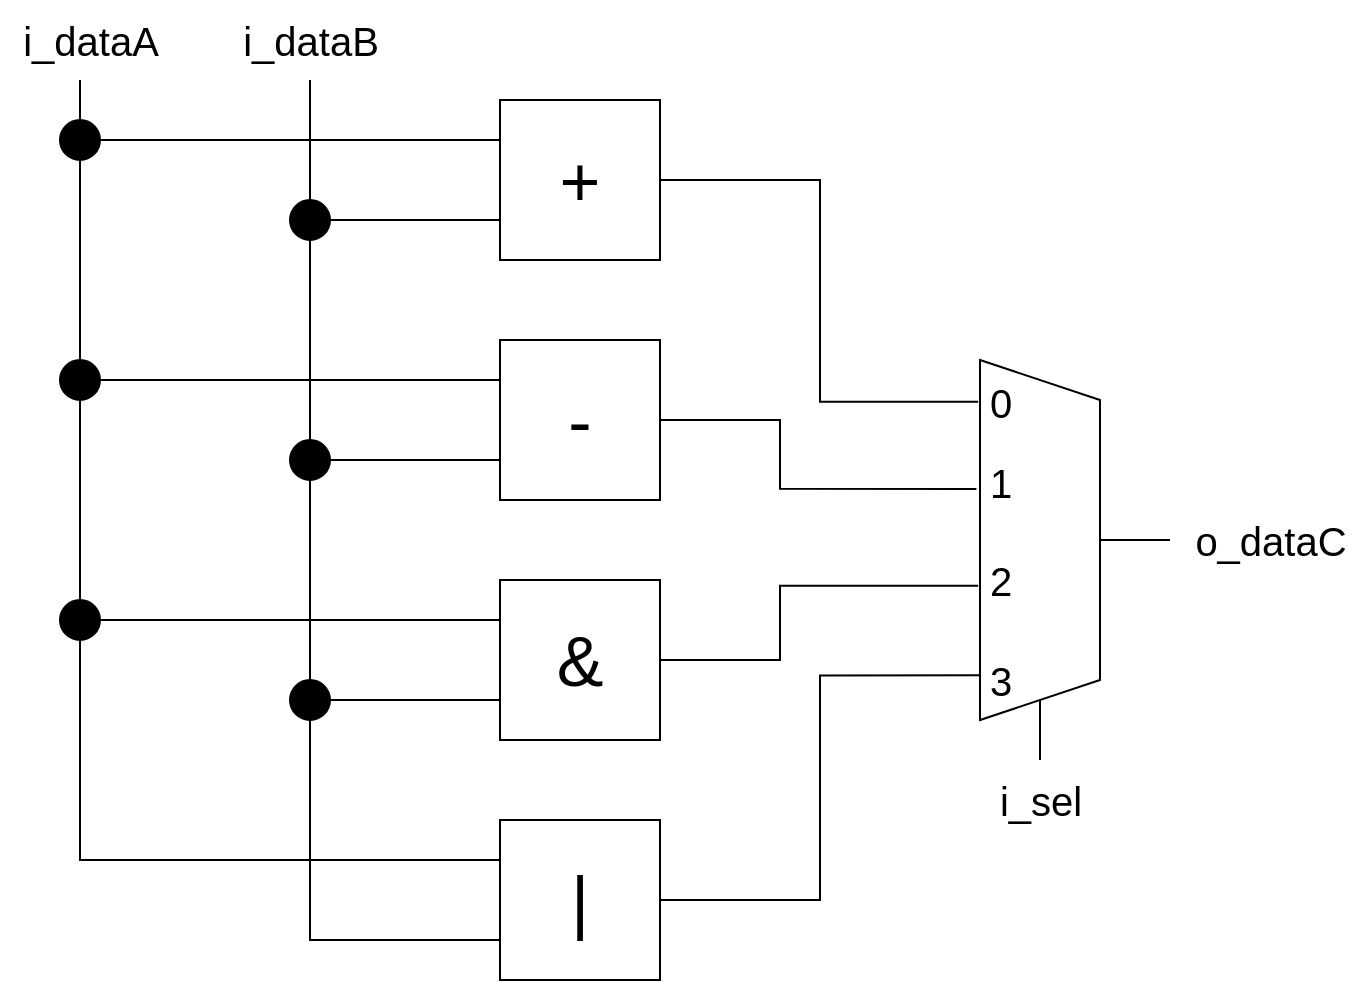 <mxfile version="24.7.13">
  <diagram name="Page-1" id="iiia3BqDlDAQJF63lJh2">
    <mxGraphModel grid="1" page="1" gridSize="10" guides="1" tooltips="1" connect="1" arrows="1" fold="1" pageScale="1" pageWidth="850" pageHeight="1100" math="0" shadow="0">
      <root>
        <mxCell id="0" />
        <mxCell id="1" parent="0" />
        <mxCell id="NFtHdEqOim7bErwQlUJg-1" value="&lt;font style=&quot;font-size: 35px;&quot;&gt;+&lt;/font&gt;" style="whiteSpace=wrap;html=1;aspect=fixed;" vertex="1" parent="1">
          <mxGeometry x="380" y="230" width="80" height="80" as="geometry" />
        </mxCell>
        <mxCell id="NFtHdEqOim7bErwQlUJg-2" value="&lt;font style=&quot;font-size: 35px;&quot;&gt;-&lt;/font&gt;" style="whiteSpace=wrap;html=1;aspect=fixed;" vertex="1" parent="1">
          <mxGeometry x="380" y="350" width="80" height="80" as="geometry" />
        </mxCell>
        <mxCell id="NFtHdEqOim7bErwQlUJg-3" value="&lt;font style=&quot;font-size: 35px;&quot;&gt;&amp;amp;&lt;/font&gt;" style="whiteSpace=wrap;html=1;aspect=fixed;" vertex="1" parent="1">
          <mxGeometry x="380" y="470" width="80" height="80" as="geometry" />
        </mxCell>
        <mxCell id="NFtHdEqOim7bErwQlUJg-4" value="&lt;font style=&quot;font-size: 35px;&quot;&gt;|&lt;/font&gt;" style="whiteSpace=wrap;html=1;aspect=fixed;" vertex="1" parent="1">
          <mxGeometry x="380" y="590" width="80" height="80" as="geometry" />
        </mxCell>
        <mxCell id="NFtHdEqOim7bErwQlUJg-12" style="edgeStyle=orthogonalEdgeStyle;rounded=0;orthogonalLoop=1;jettySize=auto;html=1;entryX=0;entryY=0.25;entryDx=0;entryDy=0;endArrow=none;endFill=0;" edge="1" parent="1" source="NFtHdEqOim7bErwQlUJg-6" target="NFtHdEqOim7bErwQlUJg-1">
          <mxGeometry relative="1" as="geometry">
            <Array as="points">
              <mxPoint x="170" y="250" />
            </Array>
          </mxGeometry>
        </mxCell>
        <mxCell id="NFtHdEqOim7bErwQlUJg-13" style="edgeStyle=orthogonalEdgeStyle;rounded=0;orthogonalLoop=1;jettySize=auto;html=1;entryX=0;entryY=0.25;entryDx=0;entryDy=0;endArrow=none;endFill=0;" edge="1" parent="1" source="NFtHdEqOim7bErwQlUJg-6" target="NFtHdEqOim7bErwQlUJg-2">
          <mxGeometry relative="1" as="geometry">
            <Array as="points">
              <mxPoint x="170" y="370" />
            </Array>
          </mxGeometry>
        </mxCell>
        <mxCell id="NFtHdEqOim7bErwQlUJg-14" style="edgeStyle=orthogonalEdgeStyle;rounded=0;orthogonalLoop=1;jettySize=auto;html=1;entryX=0;entryY=0.25;entryDx=0;entryDy=0;endArrow=none;endFill=0;" edge="1" parent="1" source="NFtHdEqOim7bErwQlUJg-6" target="NFtHdEqOim7bErwQlUJg-3">
          <mxGeometry relative="1" as="geometry">
            <Array as="points">
              <mxPoint x="170" y="490" />
            </Array>
          </mxGeometry>
        </mxCell>
        <mxCell id="NFtHdEqOim7bErwQlUJg-15" style="edgeStyle=orthogonalEdgeStyle;rounded=0;orthogonalLoop=1;jettySize=auto;html=1;entryX=0;entryY=0.25;entryDx=0;entryDy=0;endArrow=none;endFill=0;" edge="1" parent="1" source="NFtHdEqOim7bErwQlUJg-6" target="NFtHdEqOim7bErwQlUJg-4">
          <mxGeometry relative="1" as="geometry">
            <Array as="points">
              <mxPoint x="170" y="610" />
            </Array>
          </mxGeometry>
        </mxCell>
        <mxCell id="NFtHdEqOim7bErwQlUJg-6" value="&lt;font style=&quot;font-size: 20px;&quot;&gt;i_dataA&lt;/font&gt;" style="text;html=1;align=center;verticalAlign=middle;resizable=0;points=[];autosize=1;strokeColor=none;fillColor=none;" vertex="1" parent="1">
          <mxGeometry x="130" y="180" width="90" height="40" as="geometry" />
        </mxCell>
        <mxCell id="NFtHdEqOim7bErwQlUJg-8" style="edgeStyle=orthogonalEdgeStyle;rounded=0;orthogonalLoop=1;jettySize=auto;html=1;entryX=0;entryY=0.75;entryDx=0;entryDy=0;endArrow=none;endFill=0;" edge="1" parent="1" source="NFtHdEqOim7bErwQlUJg-7" target="NFtHdEqOim7bErwQlUJg-1">
          <mxGeometry relative="1" as="geometry">
            <Array as="points">
              <mxPoint x="285" y="290" />
            </Array>
          </mxGeometry>
        </mxCell>
        <mxCell id="NFtHdEqOim7bErwQlUJg-9" style="edgeStyle=orthogonalEdgeStyle;rounded=0;orthogonalLoop=1;jettySize=auto;html=1;entryX=0;entryY=0.75;entryDx=0;entryDy=0;endArrow=none;endFill=0;" edge="1" parent="1" source="NFtHdEqOim7bErwQlUJg-7" target="NFtHdEqOim7bErwQlUJg-2">
          <mxGeometry relative="1" as="geometry">
            <Array as="points">
              <mxPoint x="285" y="410" />
            </Array>
          </mxGeometry>
        </mxCell>
        <mxCell id="NFtHdEqOim7bErwQlUJg-10" style="edgeStyle=orthogonalEdgeStyle;rounded=0;orthogonalLoop=1;jettySize=auto;html=1;entryX=0;entryY=0.75;entryDx=0;entryDy=0;endArrow=none;endFill=0;" edge="1" parent="1" source="NFtHdEqOim7bErwQlUJg-7" target="NFtHdEqOim7bErwQlUJg-3">
          <mxGeometry relative="1" as="geometry">
            <Array as="points">
              <mxPoint x="285" y="530" />
            </Array>
          </mxGeometry>
        </mxCell>
        <mxCell id="NFtHdEqOim7bErwQlUJg-11" style="edgeStyle=orthogonalEdgeStyle;rounded=0;orthogonalLoop=1;jettySize=auto;html=1;entryX=0;entryY=0.75;entryDx=0;entryDy=0;endArrow=none;endFill=0;" edge="1" parent="1" source="NFtHdEqOim7bErwQlUJg-7" target="NFtHdEqOim7bErwQlUJg-4">
          <mxGeometry relative="1" as="geometry">
            <Array as="points">
              <mxPoint x="285" y="650" />
            </Array>
          </mxGeometry>
        </mxCell>
        <mxCell id="NFtHdEqOim7bErwQlUJg-7" value="&lt;font style=&quot;font-size: 20px;&quot;&gt;i_dataB&lt;/font&gt;" style="text;html=1;align=center;verticalAlign=middle;resizable=0;points=[];autosize=1;strokeColor=none;fillColor=none;" vertex="1" parent="1">
          <mxGeometry x="240" y="180" width="90" height="40" as="geometry" />
        </mxCell>
        <mxCell id="NFtHdEqOim7bErwQlUJg-16" value="" style="ellipse;whiteSpace=wrap;html=1;aspect=fixed;fillColor=#000000;" vertex="1" parent="1">
          <mxGeometry x="275" y="280" width="20" height="20" as="geometry" />
        </mxCell>
        <mxCell id="NFtHdEqOim7bErwQlUJg-17" value="" style="ellipse;whiteSpace=wrap;html=1;aspect=fixed;fillColor=#000000;" vertex="1" parent="1">
          <mxGeometry x="275" y="400" width="20" height="20" as="geometry" />
        </mxCell>
        <mxCell id="NFtHdEqOim7bErwQlUJg-20" value="" style="ellipse;whiteSpace=wrap;html=1;aspect=fixed;fillColor=#000000;" vertex="1" parent="1">
          <mxGeometry x="275" y="520" width="20" height="20" as="geometry" />
        </mxCell>
        <mxCell id="NFtHdEqOim7bErwQlUJg-21" value="" style="ellipse;whiteSpace=wrap;html=1;aspect=fixed;fillColor=#000000;" vertex="1" parent="1">
          <mxGeometry x="160" y="240" width="20" height="20" as="geometry" />
        </mxCell>
        <mxCell id="NFtHdEqOim7bErwQlUJg-22" value="" style="ellipse;whiteSpace=wrap;html=1;aspect=fixed;fillColor=#000000;" vertex="1" parent="1">
          <mxGeometry x="160" y="360" width="20" height="20" as="geometry" />
        </mxCell>
        <mxCell id="NFtHdEqOim7bErwQlUJg-23" value="" style="ellipse;whiteSpace=wrap;html=1;aspect=fixed;fillColor=#000000;" vertex="1" parent="1">
          <mxGeometry x="160" y="480" width="20" height="20" as="geometry" />
        </mxCell>
        <mxCell id="NFtHdEqOim7bErwQlUJg-32" style="edgeStyle=orthogonalEdgeStyle;rounded=0;orthogonalLoop=1;jettySize=auto;html=1;exitX=0.5;exitY=0;exitDx=0;exitDy=0;endArrow=none;endFill=0;" edge="1" parent="1" source="NFtHdEqOim7bErwQlUJg-25" target="NFtHdEqOim7bErwQlUJg-31">
          <mxGeometry relative="1" as="geometry" />
        </mxCell>
        <mxCell id="NFtHdEqOim7bErwQlUJg-25" value="" style="shape=trapezoid;perimeter=trapezoidPerimeter;whiteSpace=wrap;html=1;fixedSize=1;rotation=90;" vertex="1" parent="1">
          <mxGeometry x="560" y="420" width="180" height="60" as="geometry" />
        </mxCell>
        <mxCell id="NFtHdEqOim7bErwQlUJg-27" style="edgeStyle=orthogonalEdgeStyle;rounded=0;orthogonalLoop=1;jettySize=auto;html=1;exitX=1;exitY=0.5;exitDx=0;exitDy=0;entryX=0.116;entryY=1.015;entryDx=0;entryDy=0;entryPerimeter=0;endArrow=none;endFill=0;" edge="1" parent="1" source="NFtHdEqOim7bErwQlUJg-1" target="NFtHdEqOim7bErwQlUJg-25">
          <mxGeometry relative="1" as="geometry" />
        </mxCell>
        <mxCell id="NFtHdEqOim7bErwQlUJg-35" value="0" style="edgeLabel;html=1;align=center;verticalAlign=middle;resizable=0;points=[];fontSize=20;" connectable="0" vertex="1" parent="NFtHdEqOim7bErwQlUJg-27">
          <mxGeometry x="0.18" relative="1" as="geometry">
            <mxPoint x="90" y="31" as="offset" />
          </mxGeometry>
        </mxCell>
        <mxCell id="NFtHdEqOim7bErwQlUJg-28" style="edgeStyle=orthogonalEdgeStyle;rounded=0;orthogonalLoop=1;jettySize=auto;html=1;exitX=1;exitY=0.5;exitDx=0;exitDy=0;entryX=0.358;entryY=1.03;entryDx=0;entryDy=0;entryPerimeter=0;endArrow=none;endFill=0;" edge="1" parent="1" source="NFtHdEqOim7bErwQlUJg-2" target="NFtHdEqOim7bErwQlUJg-25">
          <mxGeometry relative="1" as="geometry">
            <Array as="points">
              <mxPoint x="520" y="390" />
              <mxPoint x="520" y="424" />
            </Array>
          </mxGeometry>
        </mxCell>
        <mxCell id="NFtHdEqOim7bErwQlUJg-36" value="1" style="edgeLabel;html=1;align=center;verticalAlign=middle;resizable=0;points=[];fontSize=20;" connectable="0" vertex="1" parent="NFtHdEqOim7bErwQlUJg-28">
          <mxGeometry x="0.592" y="-4" relative="1" as="geometry">
            <mxPoint x="51" y="-8" as="offset" />
          </mxGeometry>
        </mxCell>
        <mxCell id="NFtHdEqOim7bErwQlUJg-29" style="edgeStyle=orthogonalEdgeStyle;rounded=0;orthogonalLoop=1;jettySize=auto;html=1;exitX=1;exitY=0.5;exitDx=0;exitDy=0;entryX=0.627;entryY=1.015;entryDx=0;entryDy=0;entryPerimeter=0;endArrow=none;endFill=0;" edge="1" parent="1" source="NFtHdEqOim7bErwQlUJg-3" target="NFtHdEqOim7bErwQlUJg-25">
          <mxGeometry relative="1" as="geometry">
            <Array as="points">
              <mxPoint x="520" y="510" />
              <mxPoint x="520" y="473" />
            </Array>
          </mxGeometry>
        </mxCell>
        <mxCell id="NFtHdEqOim7bErwQlUJg-37" value="&lt;font style=&quot;font-size: 20px;&quot;&gt;2&lt;/font&gt;" style="edgeLabel;html=1;align=center;verticalAlign=middle;resizable=0;points=[];" connectable="0" vertex="1" parent="NFtHdEqOim7bErwQlUJg-29">
          <mxGeometry x="0.206" relative="1" as="geometry">
            <mxPoint x="88" y="-3" as="offset" />
          </mxGeometry>
        </mxCell>
        <mxCell id="NFtHdEqOim7bErwQlUJg-30" style="edgeStyle=orthogonalEdgeStyle;rounded=0;orthogonalLoop=1;jettySize=auto;html=1;exitX=1;exitY=0.5;exitDx=0;exitDy=0;entryX=0.876;entryY=0.999;entryDx=0;entryDy=0;entryPerimeter=0;endArrow=none;endFill=0;" edge="1" parent="1" source="NFtHdEqOim7bErwQlUJg-4" target="NFtHdEqOim7bErwQlUJg-25">
          <mxGeometry relative="1" as="geometry" />
        </mxCell>
        <mxCell id="NFtHdEqOim7bErwQlUJg-38" value="&lt;font style=&quot;font-size: 20px;&quot;&gt;3&lt;/font&gt;" style="edgeLabel;html=1;align=center;verticalAlign=middle;resizable=0;points=[];" connectable="0" vertex="1" parent="NFtHdEqOim7bErwQlUJg-30">
          <mxGeometry x="0.646" y="-2" relative="1" as="geometry">
            <mxPoint x="58" as="offset" />
          </mxGeometry>
        </mxCell>
        <mxCell id="NFtHdEqOim7bErwQlUJg-31" value="&lt;font style=&quot;font-size: 20px;&quot;&gt;o_dataC&lt;/font&gt;" style="text;html=1;align=center;verticalAlign=middle;resizable=0;points=[];autosize=1;strokeColor=none;fillColor=none;" vertex="1" parent="1">
          <mxGeometry x="715" y="430" width="100" height="40" as="geometry" />
        </mxCell>
        <mxCell id="NFtHdEqOim7bErwQlUJg-34" style="edgeStyle=orthogonalEdgeStyle;rounded=0;orthogonalLoop=1;jettySize=auto;html=1;entryX=1;entryY=0.5;entryDx=0;entryDy=0;endArrow=none;endFill=0;" edge="1" parent="1" source="NFtHdEqOim7bErwQlUJg-33" target="NFtHdEqOim7bErwQlUJg-25">
          <mxGeometry relative="1" as="geometry" />
        </mxCell>
        <mxCell id="NFtHdEqOim7bErwQlUJg-33" value="&lt;font style=&quot;font-size: 20px;&quot;&gt;i_sel&lt;/font&gt;" style="text;html=1;align=center;verticalAlign=middle;resizable=0;points=[];autosize=1;strokeColor=none;fillColor=none;" vertex="1" parent="1">
          <mxGeometry x="620" y="560" width="60" height="40" as="geometry" />
        </mxCell>
      </root>
    </mxGraphModel>
  </diagram>
</mxfile>
